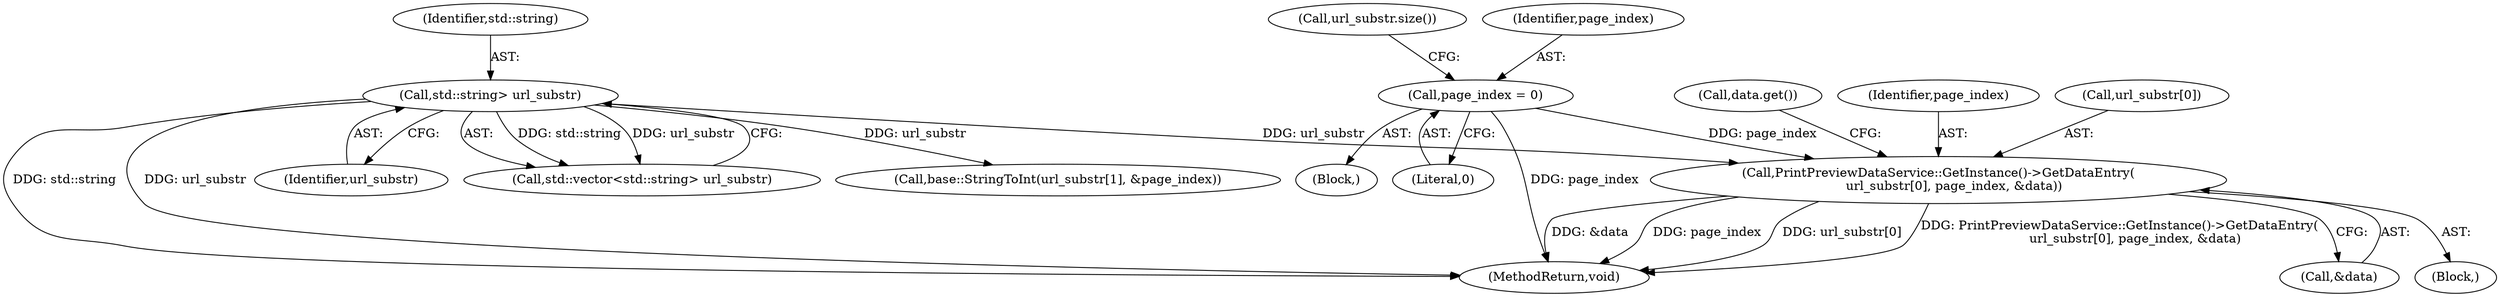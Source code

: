 digraph "0_Chrome_116d0963cadfbf55ef2ec3d13781987c4d80517a_7@array" {
"1000148" [label="(Call,PrintPreviewDataService::GetInstance()->GetDataEntry(\n        url_substr[0], page_index, &data))"];
"1000124" [label="(Call,std::string> url_substr)"];
"1000133" [label="(Call,page_index = 0)"];
"1000122" [label="(Call,std::vector<std::string> url_substr)"];
"1000141" [label="(Call,base::StringToInt(url_substr[1], &page_index))"];
"1000135" [label="(Literal,0)"];
"1000156" [label="(Call,data.get())"];
"1000148" [label="(Call,PrintPreviewDataService::GetInstance()->GetDataEntry(\n        url_substr[0], page_index, &data))"];
"1000125" [label="(Identifier,std::string)"];
"1000139" [label="(Call,url_substr.size())"];
"1000104" [label="(Block,)"];
"1000153" [label="(Call,&data)"];
"1000133" [label="(Call,page_index = 0)"];
"1000152" [label="(Identifier,page_index)"];
"1000147" [label="(Block,)"];
"1000124" [label="(Call,std::string> url_substr)"];
"1000126" [label="(Identifier,url_substr)"];
"1000134" [label="(Identifier,page_index)"];
"1000149" [label="(Call,url_substr[0])"];
"1000165" [label="(MethodReturn,void)"];
"1000148" -> "1000147"  [label="AST: "];
"1000148" -> "1000153"  [label="CFG: "];
"1000149" -> "1000148"  [label="AST: "];
"1000152" -> "1000148"  [label="AST: "];
"1000153" -> "1000148"  [label="AST: "];
"1000156" -> "1000148"  [label="CFG: "];
"1000148" -> "1000165"  [label="DDG: page_index"];
"1000148" -> "1000165"  [label="DDG: url_substr[0]"];
"1000148" -> "1000165"  [label="DDG: PrintPreviewDataService::GetInstance()->GetDataEntry(\n        url_substr[0], page_index, &data)"];
"1000148" -> "1000165"  [label="DDG: &data"];
"1000124" -> "1000148"  [label="DDG: url_substr"];
"1000133" -> "1000148"  [label="DDG: page_index"];
"1000124" -> "1000122"  [label="AST: "];
"1000124" -> "1000126"  [label="CFG: "];
"1000125" -> "1000124"  [label="AST: "];
"1000126" -> "1000124"  [label="AST: "];
"1000122" -> "1000124"  [label="CFG: "];
"1000124" -> "1000165"  [label="DDG: std::string"];
"1000124" -> "1000165"  [label="DDG: url_substr"];
"1000124" -> "1000122"  [label="DDG: std::string"];
"1000124" -> "1000122"  [label="DDG: url_substr"];
"1000124" -> "1000141"  [label="DDG: url_substr"];
"1000133" -> "1000104"  [label="AST: "];
"1000133" -> "1000135"  [label="CFG: "];
"1000134" -> "1000133"  [label="AST: "];
"1000135" -> "1000133"  [label="AST: "];
"1000139" -> "1000133"  [label="CFG: "];
"1000133" -> "1000165"  [label="DDG: page_index"];
}
